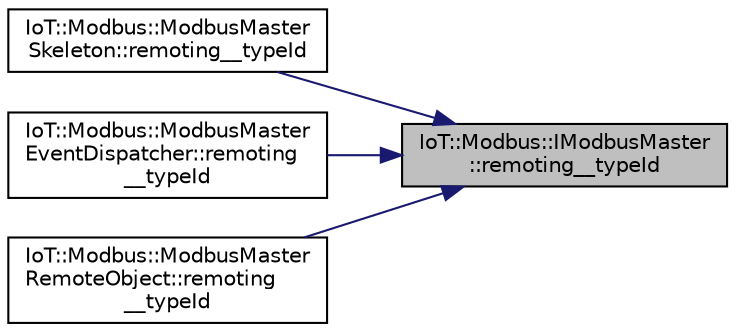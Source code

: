 digraph "IoT::Modbus::IModbusMaster::remoting__typeId"
{
 // LATEX_PDF_SIZE
  edge [fontname="Helvetica",fontsize="10",labelfontname="Helvetica",labelfontsize="10"];
  node [fontname="Helvetica",fontsize="10",shape=record];
  rankdir="RL";
  Node1 [label="IoT::Modbus::IModbusMaster\l::remoting__typeId",height=0.2,width=0.4,color="black", fillcolor="grey75", style="filled", fontcolor="black",tooltip=" "];
  Node1 -> Node2 [dir="back",color="midnightblue",fontsize="10",style="solid"];
  Node2 [label="IoT::Modbus::ModbusMaster\lSkeleton::remoting__typeId",height=0.2,width=0.4,color="black", fillcolor="white", style="filled",URL="$classIoT_1_1Modbus_1_1ModbusMasterSkeleton.html#a7a4c189c434b61006210ef80cd48bf15",tooltip="Destroys a ModbusMasterSkeleton."];
  Node1 -> Node3 [dir="back",color="midnightblue",fontsize="10",style="solid"];
  Node3 [label="IoT::Modbus::ModbusMaster\lEventDispatcher::remoting\l__typeId",height=0.2,width=0.4,color="black", fillcolor="white", style="filled",URL="$classIoT_1_1Modbus_1_1ModbusMasterEventDispatcher.html#a349fe600f7094e9557985c78662f8614",tooltip=" "];
  Node1 -> Node4 [dir="back",color="midnightblue",fontsize="10",style="solid"];
  Node4 [label="IoT::Modbus::ModbusMaster\lRemoteObject::remoting\l__typeId",height=0.2,width=0.4,color="black", fillcolor="white", style="filled",URL="$classIoT_1_1Modbus_1_1ModbusMasterRemoteObject.html#af7f35ca750773dc18600908d0ea54058",tooltip="Returns the object's URI."];
}
